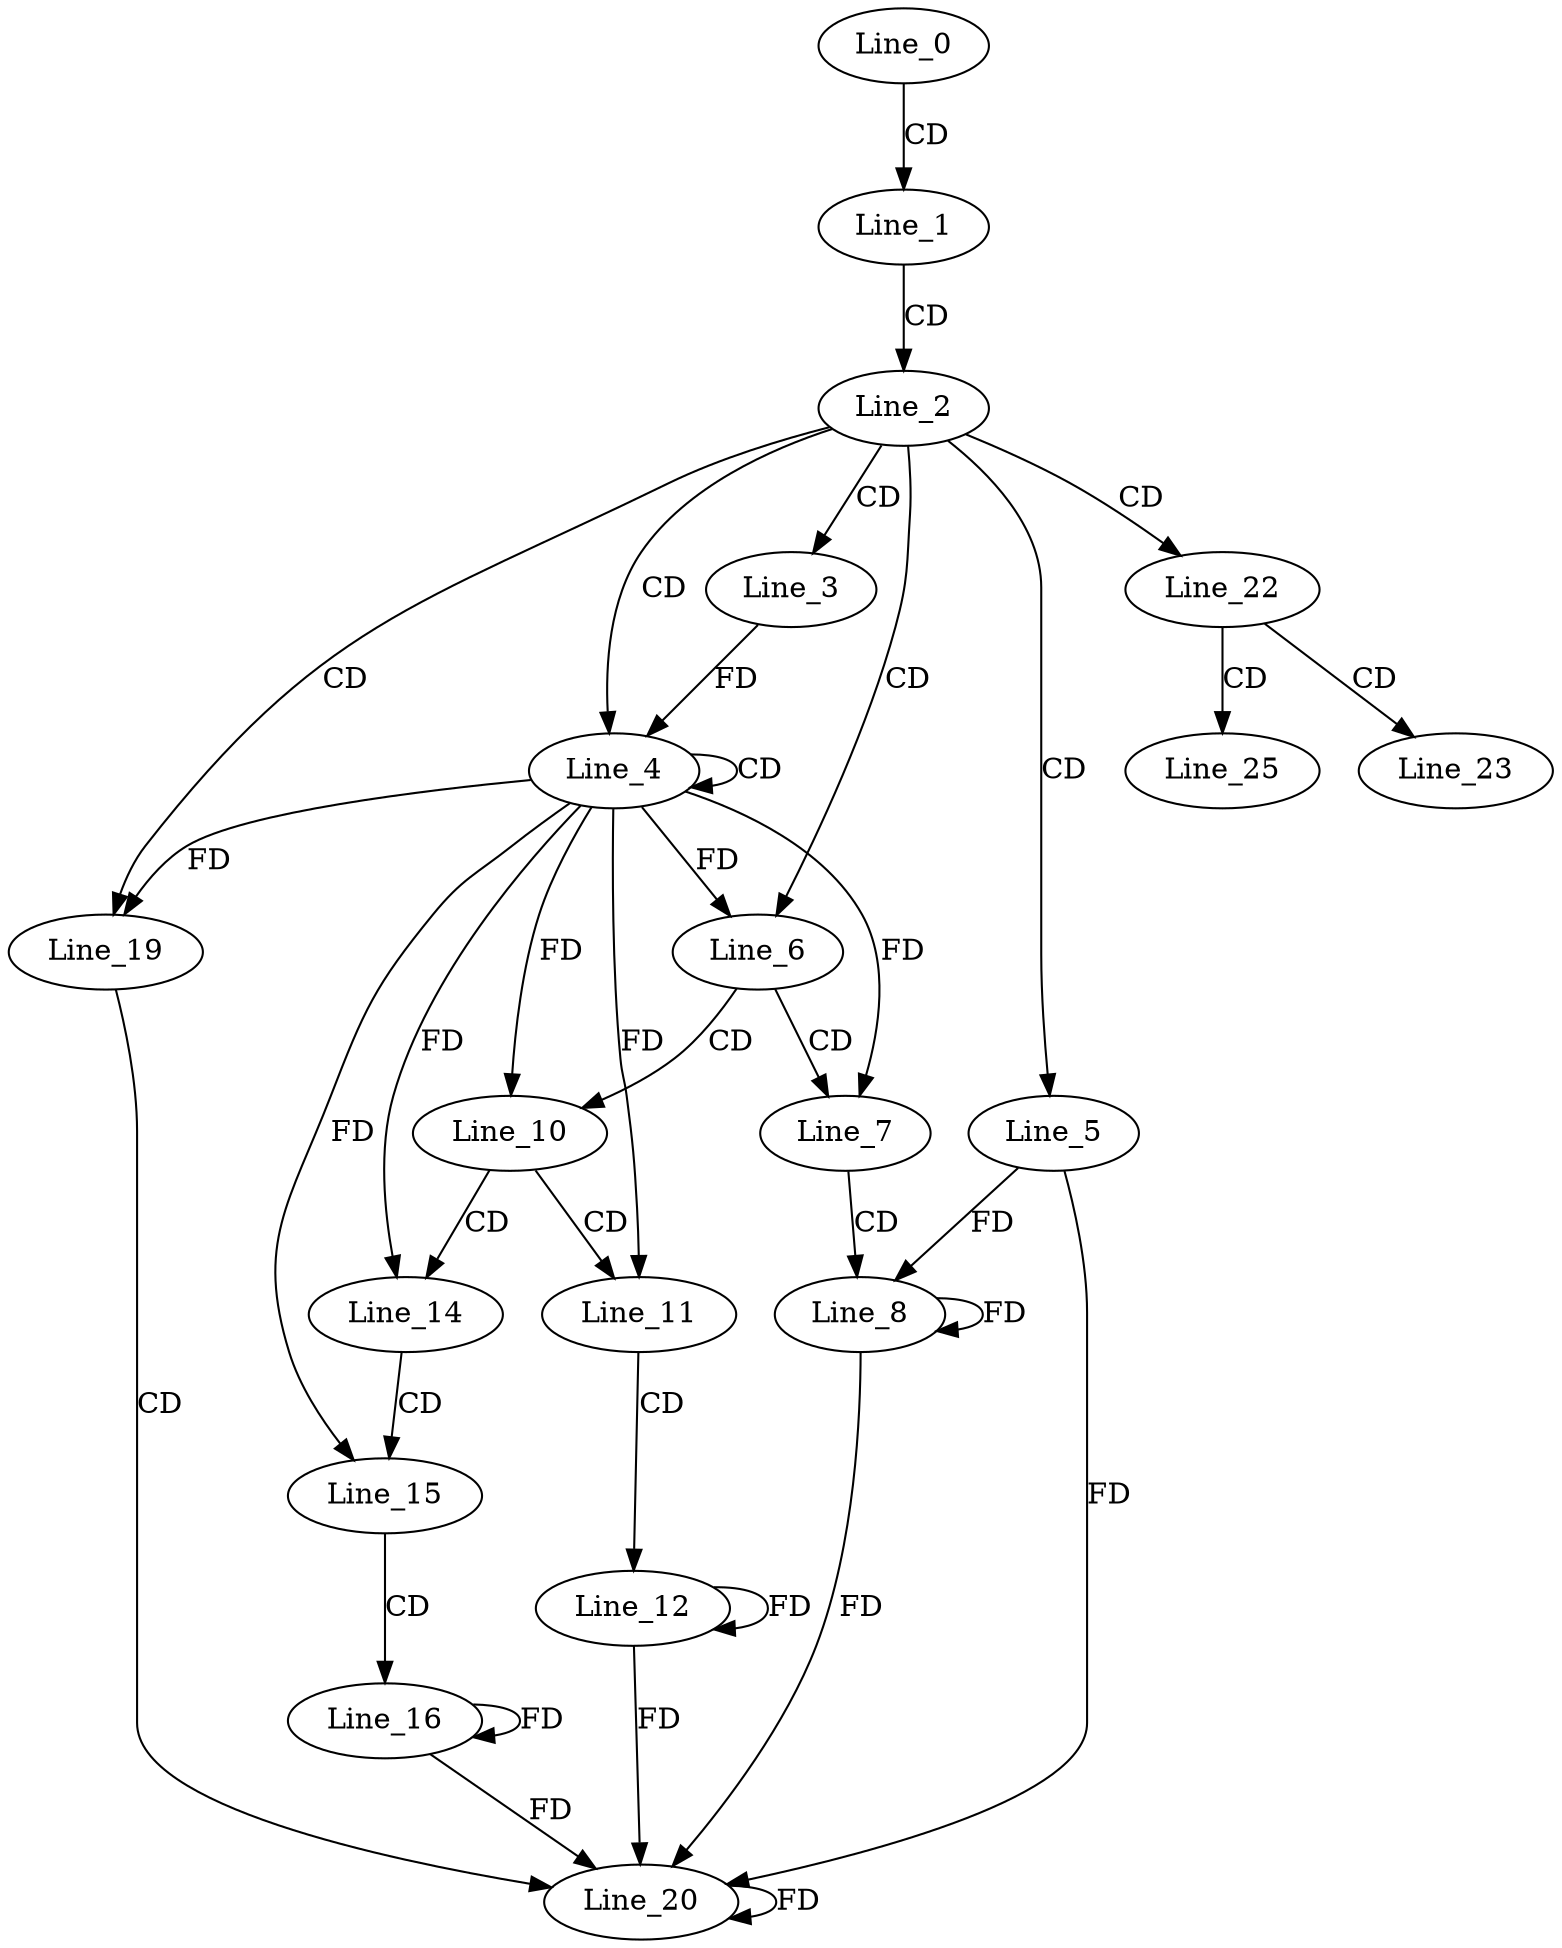 digraph G {
  Line_0;
  Line_1;
  Line_2;
  Line_3;
  Line_4;
  Line_4;
  Line_5;
  Line_6;
  Line_6;
  Line_6;
  Line_7;
  Line_7;
  Line_7;
  Line_8;
  Line_10;
  Line_10;
  Line_10;
  Line_11;
  Line_11;
  Line_11;
  Line_12;
  Line_14;
  Line_14;
  Line_14;
  Line_15;
  Line_15;
  Line_15;
  Line_16;
  Line_19;
  Line_19;
  Line_19;
  Line_19;
  Line_19;
  Line_19;
  Line_19;
  Line_20;
  Line_22;
  Line_23;
  Line_25;
  Line_0 -> Line_1 [ label="CD" ];
  Line_1 -> Line_2 [ label="CD" ];
  Line_2 -> Line_3 [ label="CD" ];
  Line_2 -> Line_4 [ label="CD" ];
  Line_4 -> Line_4 [ label="CD" ];
  Line_3 -> Line_4 [ label="FD" ];
  Line_2 -> Line_5 [ label="CD" ];
  Line_2 -> Line_6 [ label="CD" ];
  Line_4 -> Line_6 [ label="FD" ];
  Line_6 -> Line_7 [ label="CD" ];
  Line_4 -> Line_7 [ label="FD" ];
  Line_7 -> Line_8 [ label="CD" ];
  Line_5 -> Line_8 [ label="FD" ];
  Line_8 -> Line_8 [ label="FD" ];
  Line_6 -> Line_10 [ label="CD" ];
  Line_4 -> Line_10 [ label="FD" ];
  Line_10 -> Line_11 [ label="CD" ];
  Line_4 -> Line_11 [ label="FD" ];
  Line_11 -> Line_12 [ label="CD" ];
  Line_12 -> Line_12 [ label="FD" ];
  Line_10 -> Line_14 [ label="CD" ];
  Line_4 -> Line_14 [ label="FD" ];
  Line_14 -> Line_15 [ label="CD" ];
  Line_4 -> Line_15 [ label="FD" ];
  Line_15 -> Line_16 [ label="CD" ];
  Line_16 -> Line_16 [ label="FD" ];
  Line_2 -> Line_19 [ label="CD" ];
  Line_4 -> Line_19 [ label="FD" ];
  Line_19 -> Line_20 [ label="CD" ];
  Line_5 -> Line_20 [ label="FD" ];
  Line_8 -> Line_20 [ label="FD" ];
  Line_12 -> Line_20 [ label="FD" ];
  Line_16 -> Line_20 [ label="FD" ];
  Line_20 -> Line_20 [ label="FD" ];
  Line_2 -> Line_22 [ label="CD" ];
  Line_22 -> Line_23 [ label="CD" ];
  Line_22 -> Line_25 [ label="CD" ];
}
